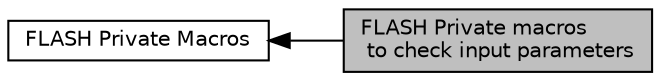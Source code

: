digraph "FLASH Private macros to check input parameters"
{
  edge [fontname="Helvetica",fontsize="10",labelfontname="Helvetica",labelfontsize="10"];
  node [fontname="Helvetica",fontsize="10",shape=record];
  rankdir=LR;
  Node1 [label="FLASH Private Macros",height=0.2,width=0.4,color="black", fillcolor="white", style="filled",URL="$group___f_l_a_s_h___private___macros.html"];
  Node0 [label="FLASH Private macros\l to check input parameters",height=0.2,width=0.4,color="black", fillcolor="grey75", style="filled", fontcolor="black"];
  Node1->Node0 [shape=plaintext, dir="back", style="solid"];
}

